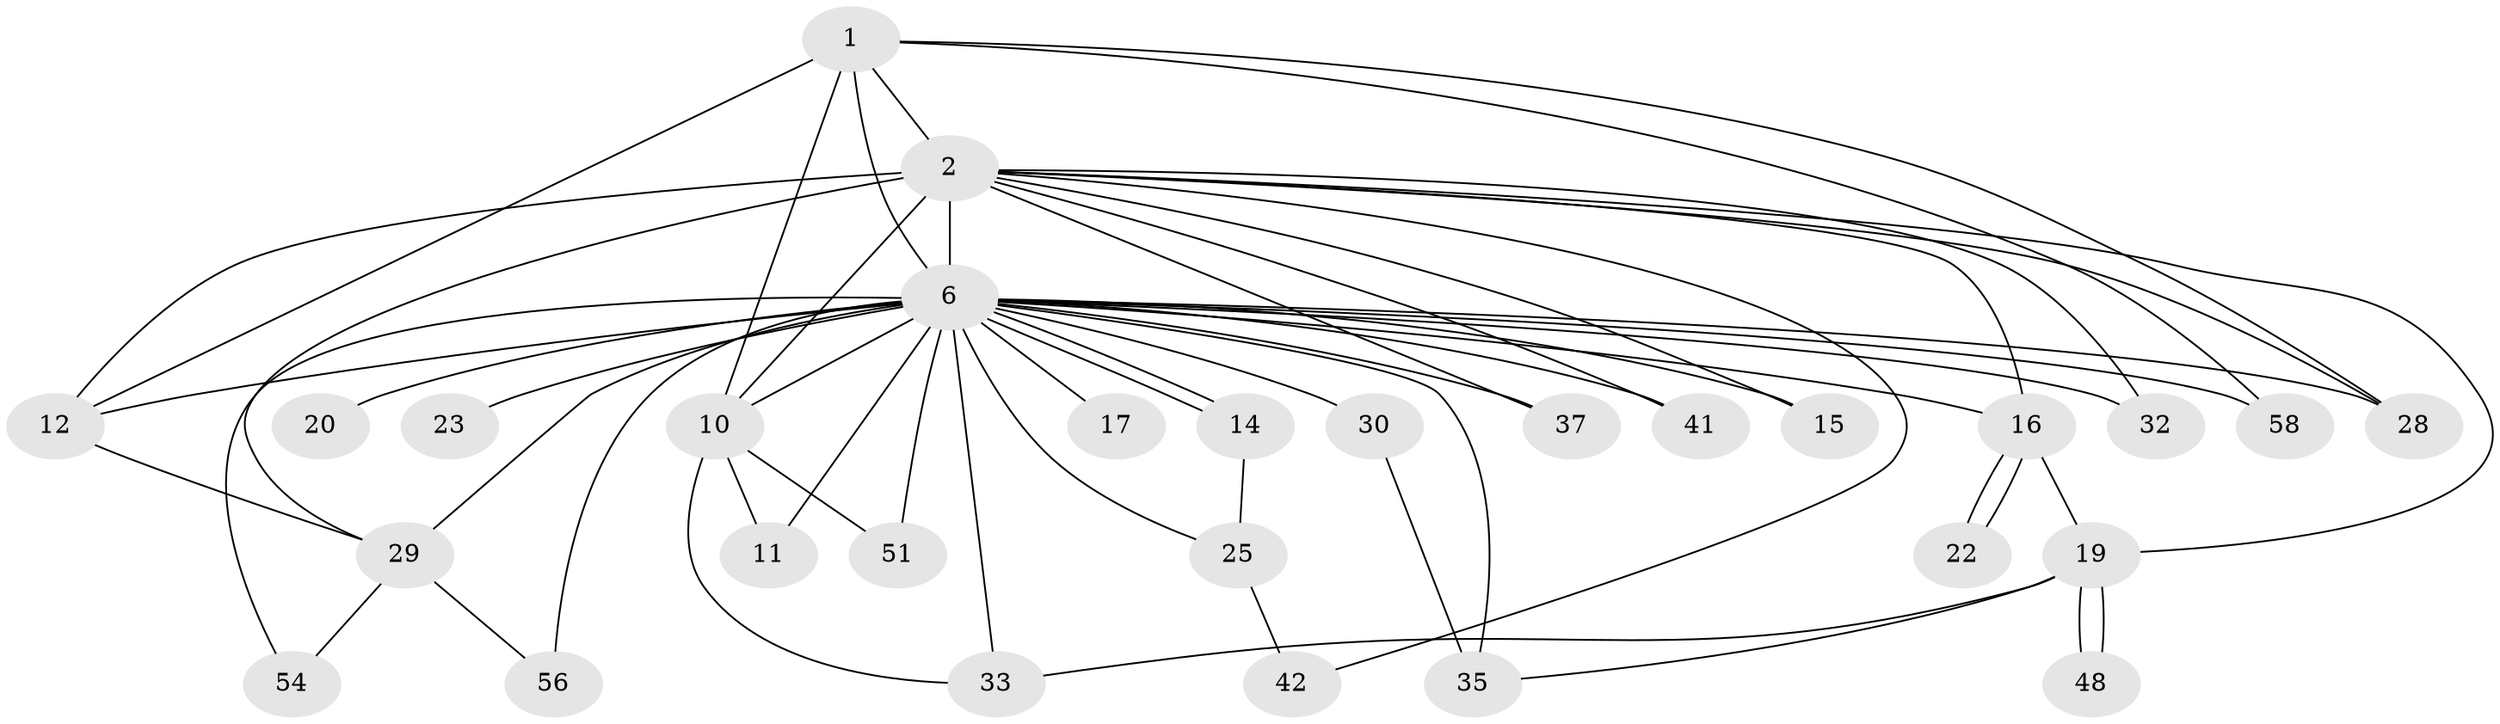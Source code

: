 // original degree distribution, {13: 0.05172413793103448, 15: 0.017241379310344827, 12: 0.017241379310344827, 11: 0.017241379310344827, 26: 0.017241379310344827, 17: 0.034482758620689655, 21: 0.017241379310344827, 3: 0.20689655172413793, 4: 0.034482758620689655, 2: 0.5344827586206896, 6: 0.05172413793103448}
// Generated by graph-tools (version 1.1) at 2025/14/03/09/25 04:14:13]
// undirected, 29 vertices, 57 edges
graph export_dot {
graph [start="1"]
  node [color=gray90,style=filled];
  1;
  2 [super="+53+5+4+3"];
  6 [super="+13+36+55+50+7+21+34"];
  10;
  11 [super="+24"];
  12;
  14;
  15;
  16;
  17;
  19;
  20;
  22;
  23 [super="+27"];
  25;
  28 [super="+57"];
  29 [super="+44"];
  30;
  32;
  33 [super="+43"];
  35;
  37;
  41;
  42;
  48;
  51;
  54;
  56;
  58;
  1 -- 2 [weight=4];
  1 -- 6 [weight=5];
  1 -- 10;
  1 -- 12;
  1 -- 28;
  1 -- 58;
  2 -- 6 [weight=20];
  2 -- 10 [weight=5];
  2 -- 15;
  2 -- 16;
  2 -- 41;
  2 -- 42;
  2 -- 28;
  2 -- 32;
  2 -- 37;
  2 -- 29;
  2 -- 19;
  2 -- 12;
  6 -- 10 [weight=4];
  6 -- 11 [weight=2];
  6 -- 12;
  6 -- 14;
  6 -- 14;
  6 -- 16 [weight=2];
  6 -- 30 [weight=2];
  6 -- 32;
  6 -- 28;
  6 -- 15;
  6 -- 17 [weight=2];
  6 -- 20 [weight=3];
  6 -- 23 [weight=3];
  6 -- 25;
  6 -- 29 [weight=2];
  6 -- 33;
  6 -- 35 [weight=2];
  6 -- 37;
  6 -- 41;
  6 -- 51;
  6 -- 54;
  6 -- 56;
  6 -- 58;
  10 -- 11;
  10 -- 33;
  10 -- 51;
  12 -- 29;
  14 -- 25;
  16 -- 19;
  16 -- 22;
  16 -- 22;
  19 -- 33;
  19 -- 35;
  19 -- 48;
  19 -- 48;
  25 -- 42;
  29 -- 54;
  29 -- 56;
  30 -- 35;
}
